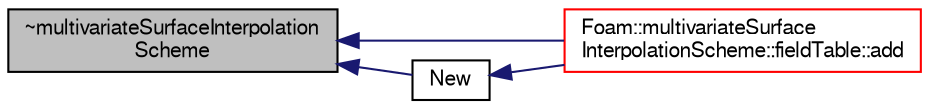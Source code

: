 digraph "~multivariateSurfaceInterpolationScheme"
{
  bgcolor="transparent";
  edge [fontname="FreeSans",fontsize="10",labelfontname="FreeSans",labelfontsize="10"];
  node [fontname="FreeSans",fontsize="10",shape=record];
  rankdir="LR";
  Node3 [label="~multivariateSurfaceInterpolation\lScheme",height=0.2,width=0.4,color="black", fillcolor="grey75", style="filled", fontcolor="black"];
  Node3 -> Node4 [dir="back",color="midnightblue",fontsize="10",style="solid",fontname="FreeSans"];
  Node4 [label="Foam::multivariateSurface\lInterpolationScheme::fieldTable::add",height=0.2,width=0.4,color="red",URL="$a23122.html#aacc7219ba767f127a3ceb7f18043e63f"];
  Node3 -> Node6 [dir="back",color="midnightblue",fontsize="10",style="solid",fontname="FreeSans"];
  Node6 [label="New",height=0.2,width=0.4,color="black",URL="$a23118.html#aa044030080e9209f9b358aaf25ac6547",tooltip="Return a pointer to a new gradScheme created on freestore. "];
  Node6 -> Node4 [dir="back",color="midnightblue",fontsize="10",style="solid",fontname="FreeSans"];
}
